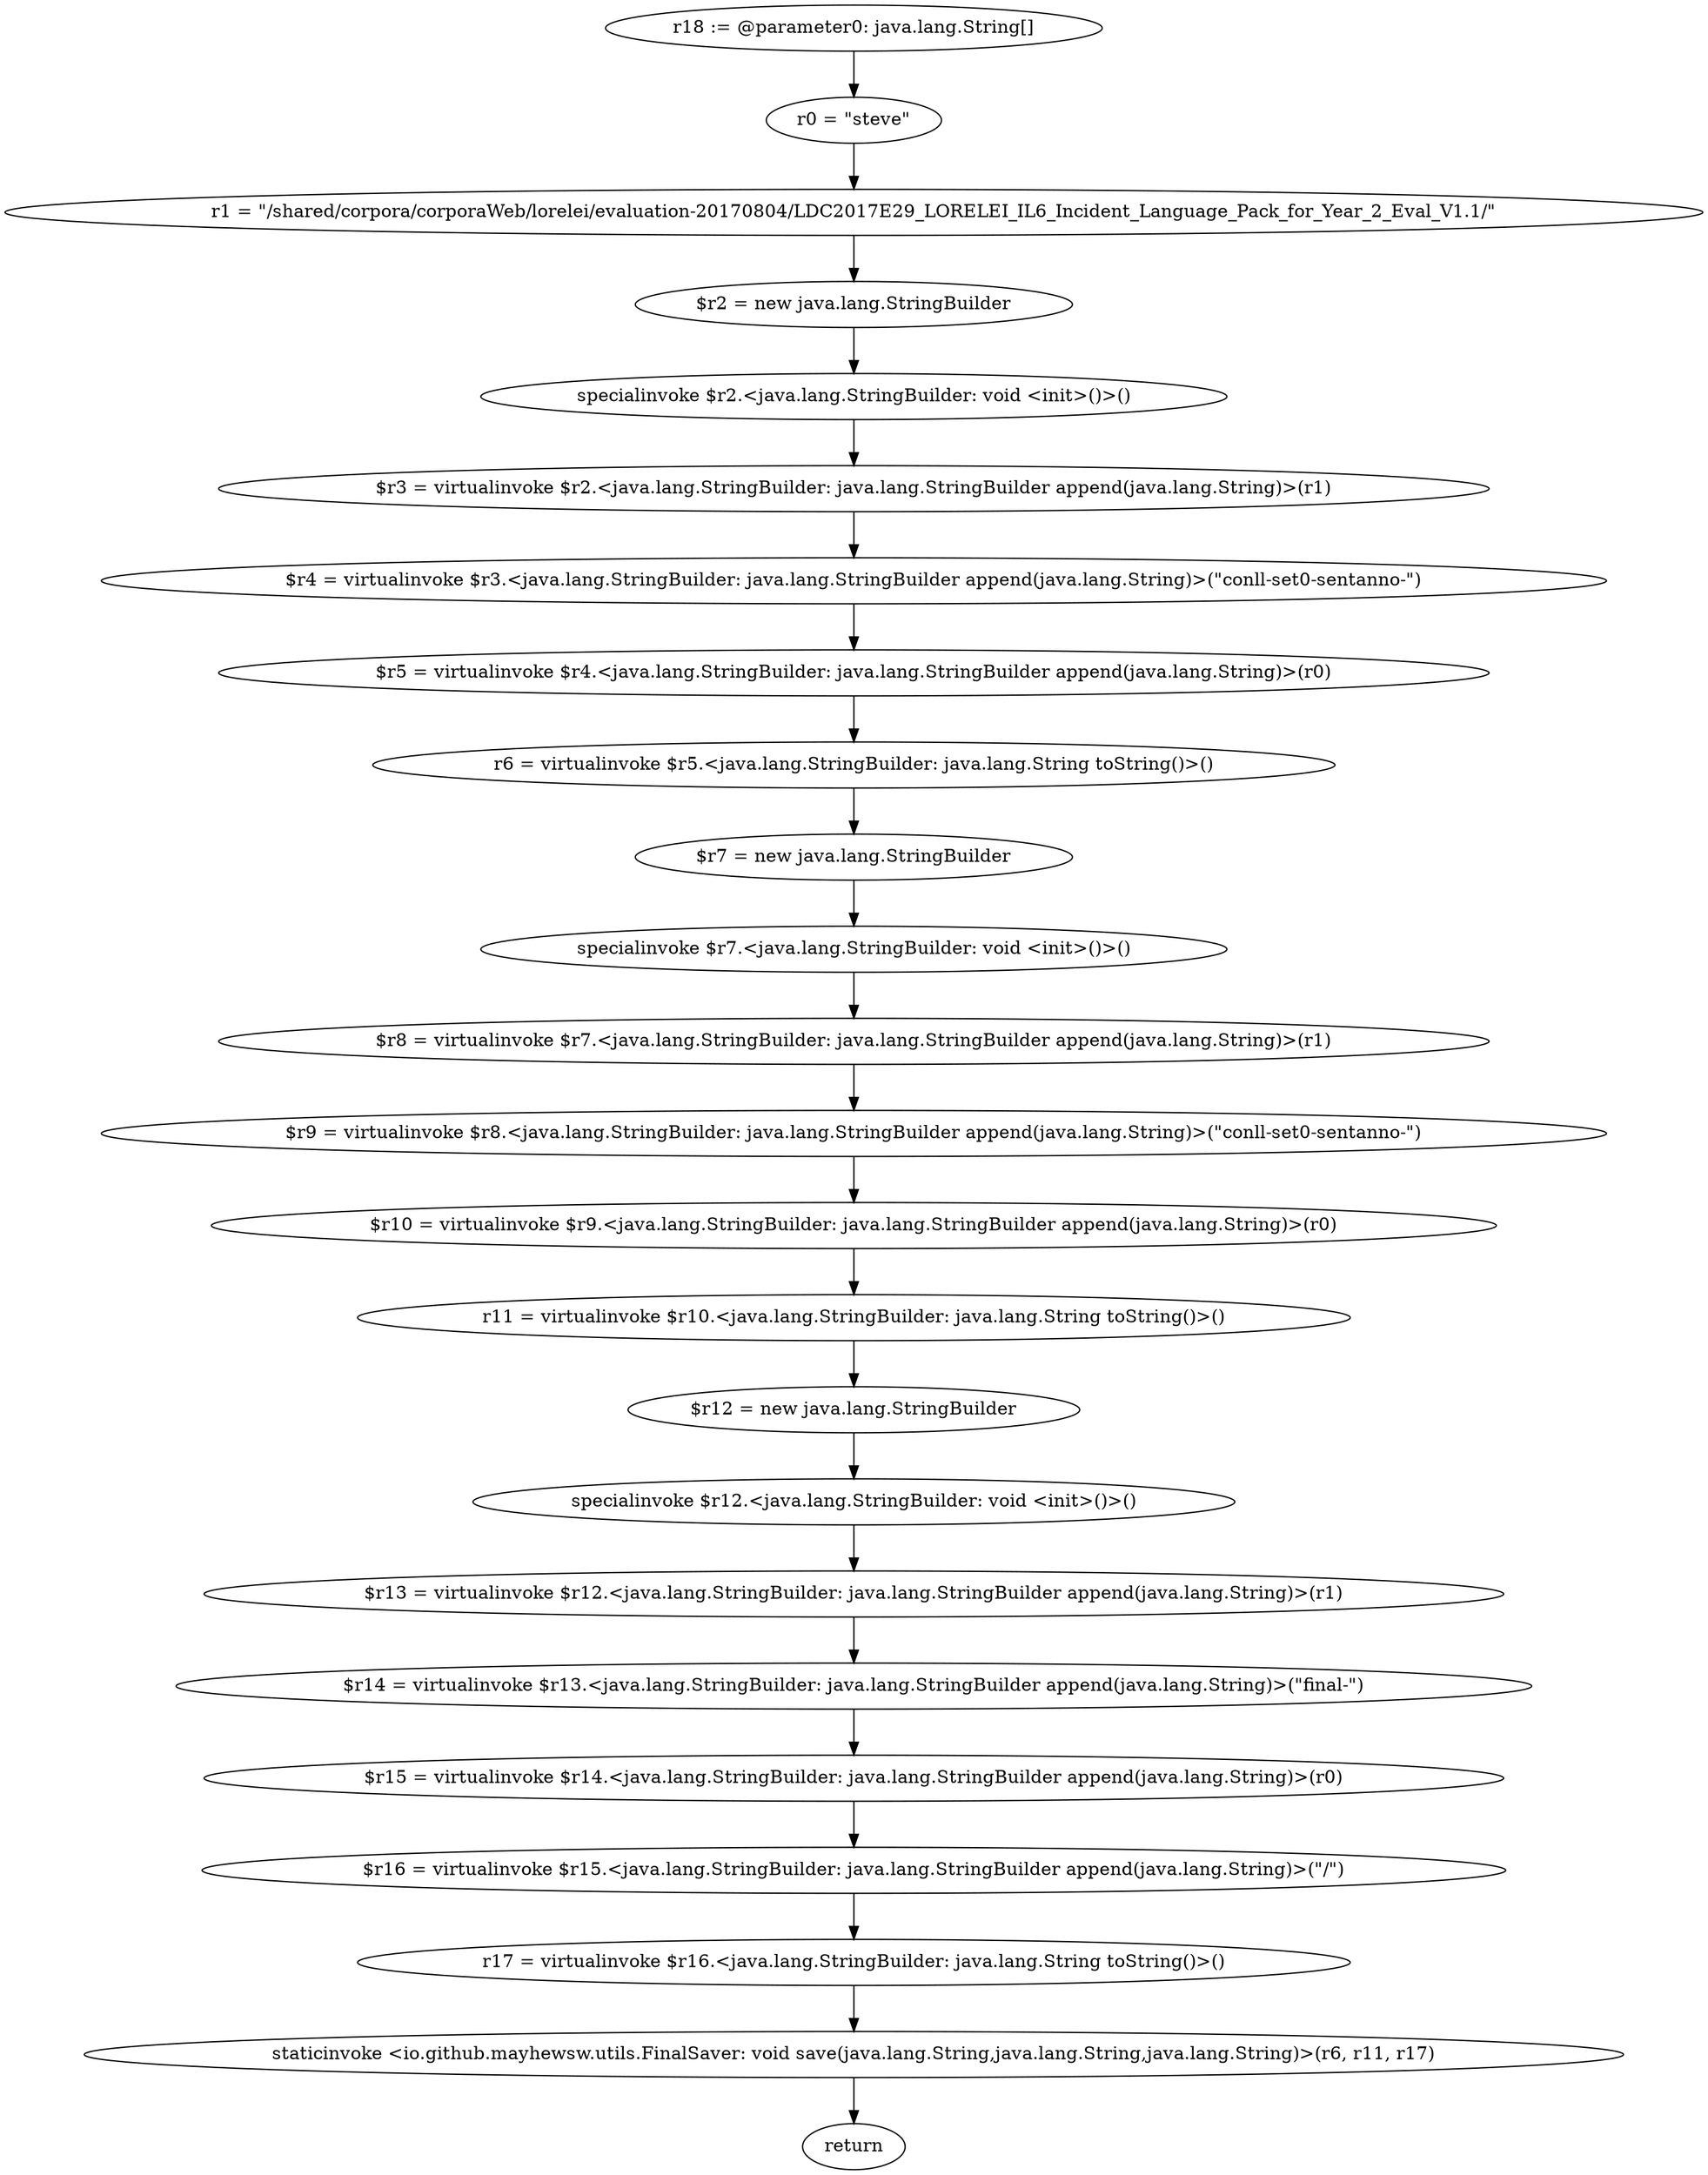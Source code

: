 digraph "unitGraph" {
    "r18 := @parameter0: java.lang.String[]"
    "r0 = \"steve\""
    "r1 = \"/shared/corpora/corporaWeb/lorelei/evaluation-20170804/LDC2017E29_LORELEI_IL6_Incident_Language_Pack_for_Year_2_Eval_V1.1/\""
    "$r2 = new java.lang.StringBuilder"
    "specialinvoke $r2.<java.lang.StringBuilder: void <init>()>()"
    "$r3 = virtualinvoke $r2.<java.lang.StringBuilder: java.lang.StringBuilder append(java.lang.String)>(r1)"
    "$r4 = virtualinvoke $r3.<java.lang.StringBuilder: java.lang.StringBuilder append(java.lang.String)>(\"conll-set0-sentanno-\")"
    "$r5 = virtualinvoke $r4.<java.lang.StringBuilder: java.lang.StringBuilder append(java.lang.String)>(r0)"
    "r6 = virtualinvoke $r5.<java.lang.StringBuilder: java.lang.String toString()>()"
    "$r7 = new java.lang.StringBuilder"
    "specialinvoke $r7.<java.lang.StringBuilder: void <init>()>()"
    "$r8 = virtualinvoke $r7.<java.lang.StringBuilder: java.lang.StringBuilder append(java.lang.String)>(r1)"
    "$r9 = virtualinvoke $r8.<java.lang.StringBuilder: java.lang.StringBuilder append(java.lang.String)>(\"conll-set0-sentanno-\")"
    "$r10 = virtualinvoke $r9.<java.lang.StringBuilder: java.lang.StringBuilder append(java.lang.String)>(r0)"
    "r11 = virtualinvoke $r10.<java.lang.StringBuilder: java.lang.String toString()>()"
    "$r12 = new java.lang.StringBuilder"
    "specialinvoke $r12.<java.lang.StringBuilder: void <init>()>()"
    "$r13 = virtualinvoke $r12.<java.lang.StringBuilder: java.lang.StringBuilder append(java.lang.String)>(r1)"
    "$r14 = virtualinvoke $r13.<java.lang.StringBuilder: java.lang.StringBuilder append(java.lang.String)>(\"final-\")"
    "$r15 = virtualinvoke $r14.<java.lang.StringBuilder: java.lang.StringBuilder append(java.lang.String)>(r0)"
    "$r16 = virtualinvoke $r15.<java.lang.StringBuilder: java.lang.StringBuilder append(java.lang.String)>(\"/\")"
    "r17 = virtualinvoke $r16.<java.lang.StringBuilder: java.lang.String toString()>()"
    "staticinvoke <io.github.mayhewsw.utils.FinalSaver: void save(java.lang.String,java.lang.String,java.lang.String)>(r6, r11, r17)"
    "return"
    "r18 := @parameter0: java.lang.String[]"->"r0 = \"steve\"";
    "r0 = \"steve\""->"r1 = \"/shared/corpora/corporaWeb/lorelei/evaluation-20170804/LDC2017E29_LORELEI_IL6_Incident_Language_Pack_for_Year_2_Eval_V1.1/\"";
    "r1 = \"/shared/corpora/corporaWeb/lorelei/evaluation-20170804/LDC2017E29_LORELEI_IL6_Incident_Language_Pack_for_Year_2_Eval_V1.1/\""->"$r2 = new java.lang.StringBuilder";
    "$r2 = new java.lang.StringBuilder"->"specialinvoke $r2.<java.lang.StringBuilder: void <init>()>()";
    "specialinvoke $r2.<java.lang.StringBuilder: void <init>()>()"->"$r3 = virtualinvoke $r2.<java.lang.StringBuilder: java.lang.StringBuilder append(java.lang.String)>(r1)";
    "$r3 = virtualinvoke $r2.<java.lang.StringBuilder: java.lang.StringBuilder append(java.lang.String)>(r1)"->"$r4 = virtualinvoke $r3.<java.lang.StringBuilder: java.lang.StringBuilder append(java.lang.String)>(\"conll-set0-sentanno-\")";
    "$r4 = virtualinvoke $r3.<java.lang.StringBuilder: java.lang.StringBuilder append(java.lang.String)>(\"conll-set0-sentanno-\")"->"$r5 = virtualinvoke $r4.<java.lang.StringBuilder: java.lang.StringBuilder append(java.lang.String)>(r0)";
    "$r5 = virtualinvoke $r4.<java.lang.StringBuilder: java.lang.StringBuilder append(java.lang.String)>(r0)"->"r6 = virtualinvoke $r5.<java.lang.StringBuilder: java.lang.String toString()>()";
    "r6 = virtualinvoke $r5.<java.lang.StringBuilder: java.lang.String toString()>()"->"$r7 = new java.lang.StringBuilder";
    "$r7 = new java.lang.StringBuilder"->"specialinvoke $r7.<java.lang.StringBuilder: void <init>()>()";
    "specialinvoke $r7.<java.lang.StringBuilder: void <init>()>()"->"$r8 = virtualinvoke $r7.<java.lang.StringBuilder: java.lang.StringBuilder append(java.lang.String)>(r1)";
    "$r8 = virtualinvoke $r7.<java.lang.StringBuilder: java.lang.StringBuilder append(java.lang.String)>(r1)"->"$r9 = virtualinvoke $r8.<java.lang.StringBuilder: java.lang.StringBuilder append(java.lang.String)>(\"conll-set0-sentanno-\")";
    "$r9 = virtualinvoke $r8.<java.lang.StringBuilder: java.lang.StringBuilder append(java.lang.String)>(\"conll-set0-sentanno-\")"->"$r10 = virtualinvoke $r9.<java.lang.StringBuilder: java.lang.StringBuilder append(java.lang.String)>(r0)";
    "$r10 = virtualinvoke $r9.<java.lang.StringBuilder: java.lang.StringBuilder append(java.lang.String)>(r0)"->"r11 = virtualinvoke $r10.<java.lang.StringBuilder: java.lang.String toString()>()";
    "r11 = virtualinvoke $r10.<java.lang.StringBuilder: java.lang.String toString()>()"->"$r12 = new java.lang.StringBuilder";
    "$r12 = new java.lang.StringBuilder"->"specialinvoke $r12.<java.lang.StringBuilder: void <init>()>()";
    "specialinvoke $r12.<java.lang.StringBuilder: void <init>()>()"->"$r13 = virtualinvoke $r12.<java.lang.StringBuilder: java.lang.StringBuilder append(java.lang.String)>(r1)";
    "$r13 = virtualinvoke $r12.<java.lang.StringBuilder: java.lang.StringBuilder append(java.lang.String)>(r1)"->"$r14 = virtualinvoke $r13.<java.lang.StringBuilder: java.lang.StringBuilder append(java.lang.String)>(\"final-\")";
    "$r14 = virtualinvoke $r13.<java.lang.StringBuilder: java.lang.StringBuilder append(java.lang.String)>(\"final-\")"->"$r15 = virtualinvoke $r14.<java.lang.StringBuilder: java.lang.StringBuilder append(java.lang.String)>(r0)";
    "$r15 = virtualinvoke $r14.<java.lang.StringBuilder: java.lang.StringBuilder append(java.lang.String)>(r0)"->"$r16 = virtualinvoke $r15.<java.lang.StringBuilder: java.lang.StringBuilder append(java.lang.String)>(\"/\")";
    "$r16 = virtualinvoke $r15.<java.lang.StringBuilder: java.lang.StringBuilder append(java.lang.String)>(\"/\")"->"r17 = virtualinvoke $r16.<java.lang.StringBuilder: java.lang.String toString()>()";
    "r17 = virtualinvoke $r16.<java.lang.StringBuilder: java.lang.String toString()>()"->"staticinvoke <io.github.mayhewsw.utils.FinalSaver: void save(java.lang.String,java.lang.String,java.lang.String)>(r6, r11, r17)";
    "staticinvoke <io.github.mayhewsw.utils.FinalSaver: void save(java.lang.String,java.lang.String,java.lang.String)>(r6, r11, r17)"->"return";
}
